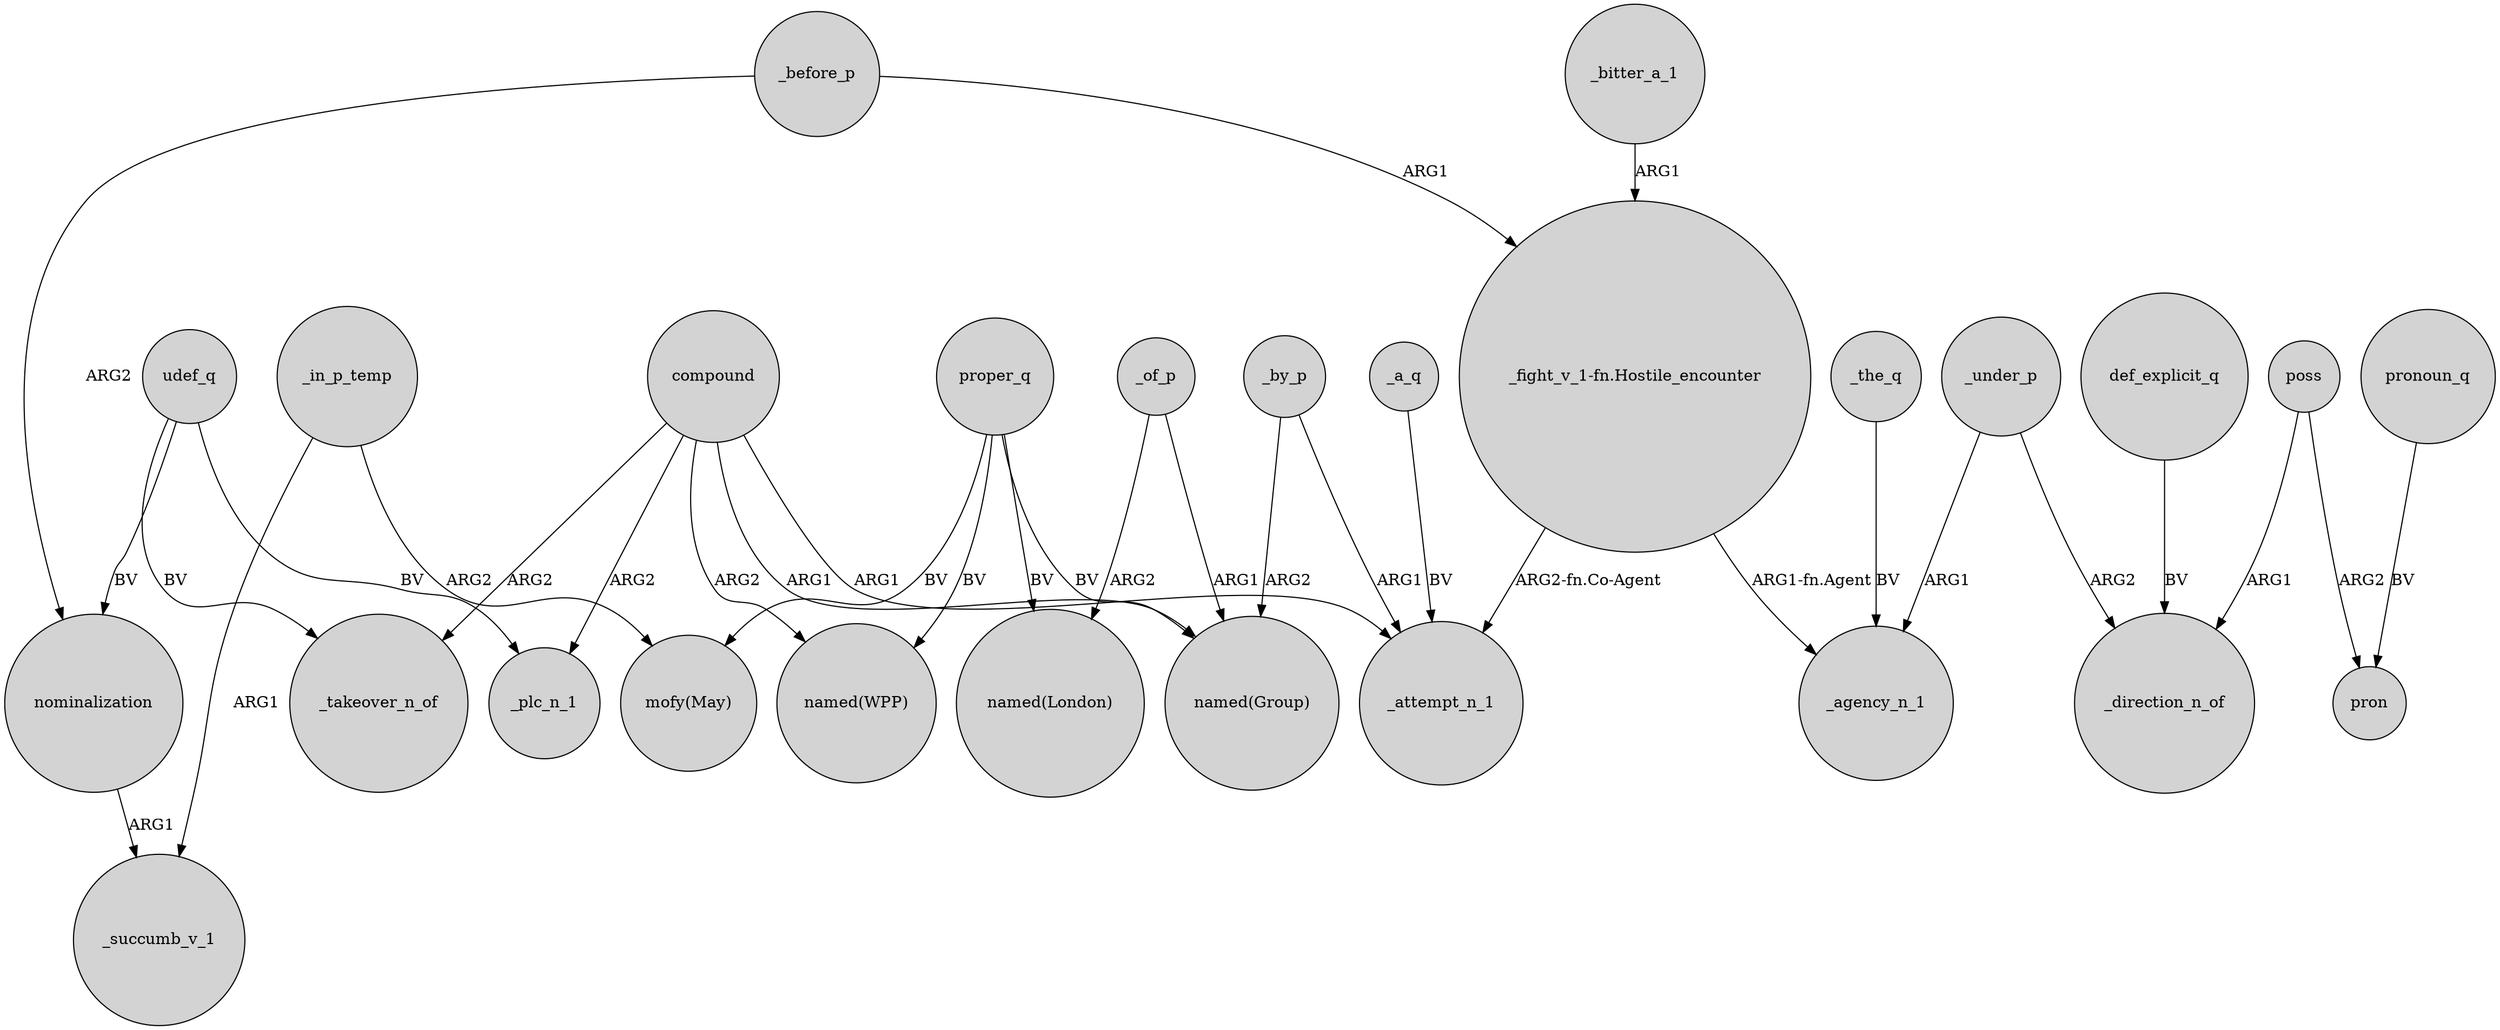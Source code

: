 digraph {
	node [shape=circle style=filled]
	_the_q -> _agency_n_1 [label=BV]
	poss -> pron [label=ARG2]
	udef_q -> _takeover_n_of [label=BV]
	_by_p -> _attempt_n_1 [label=ARG1]
	compound -> _attempt_n_1 [label=ARG1]
	_by_p -> "named(Group)" [label=ARG2]
	_bitter_a_1 -> "_fight_v_1-fn.Hostile_encounter" [label=ARG1]
	def_explicit_q -> _direction_n_of [label=BV]
	_under_p -> _agency_n_1 [label=ARG1]
	compound -> "named(WPP)" [label=ARG2]
	proper_q -> "mofy(May)" [label=BV]
	_under_p -> _direction_n_of [label=ARG2]
	"_fight_v_1-fn.Hostile_encounter" -> _agency_n_1 [label="ARG1-fn.Agent"]
	_before_p -> nominalization [label=ARG2]
	_in_p_temp -> "mofy(May)" [label=ARG2]
	_a_q -> _attempt_n_1 [label=BV]
	compound -> "named(Group)" [label=ARG1]
	pronoun_q -> pron [label=BV]
	_of_p -> "named(London)" [label=ARG2]
	_before_p -> "_fight_v_1-fn.Hostile_encounter" [label=ARG1]
	udef_q -> nominalization [label=BV]
	proper_q -> "named(London)" [label=BV]
	"_fight_v_1-fn.Hostile_encounter" -> _attempt_n_1 [label="ARG2-fn.Co-Agent"]
	proper_q -> "named(WPP)" [label=BV]
	udef_q -> _plc_n_1 [label=BV]
	proper_q -> "named(Group)" [label=BV]
	_of_p -> "named(Group)" [label=ARG1]
	compound -> _takeover_n_of [label=ARG2]
	poss -> _direction_n_of [label=ARG1]
	compound -> _plc_n_1 [label=ARG2]
	nominalization -> _succumb_v_1 [label=ARG1]
	_in_p_temp -> _succumb_v_1 [label=ARG1]
}
